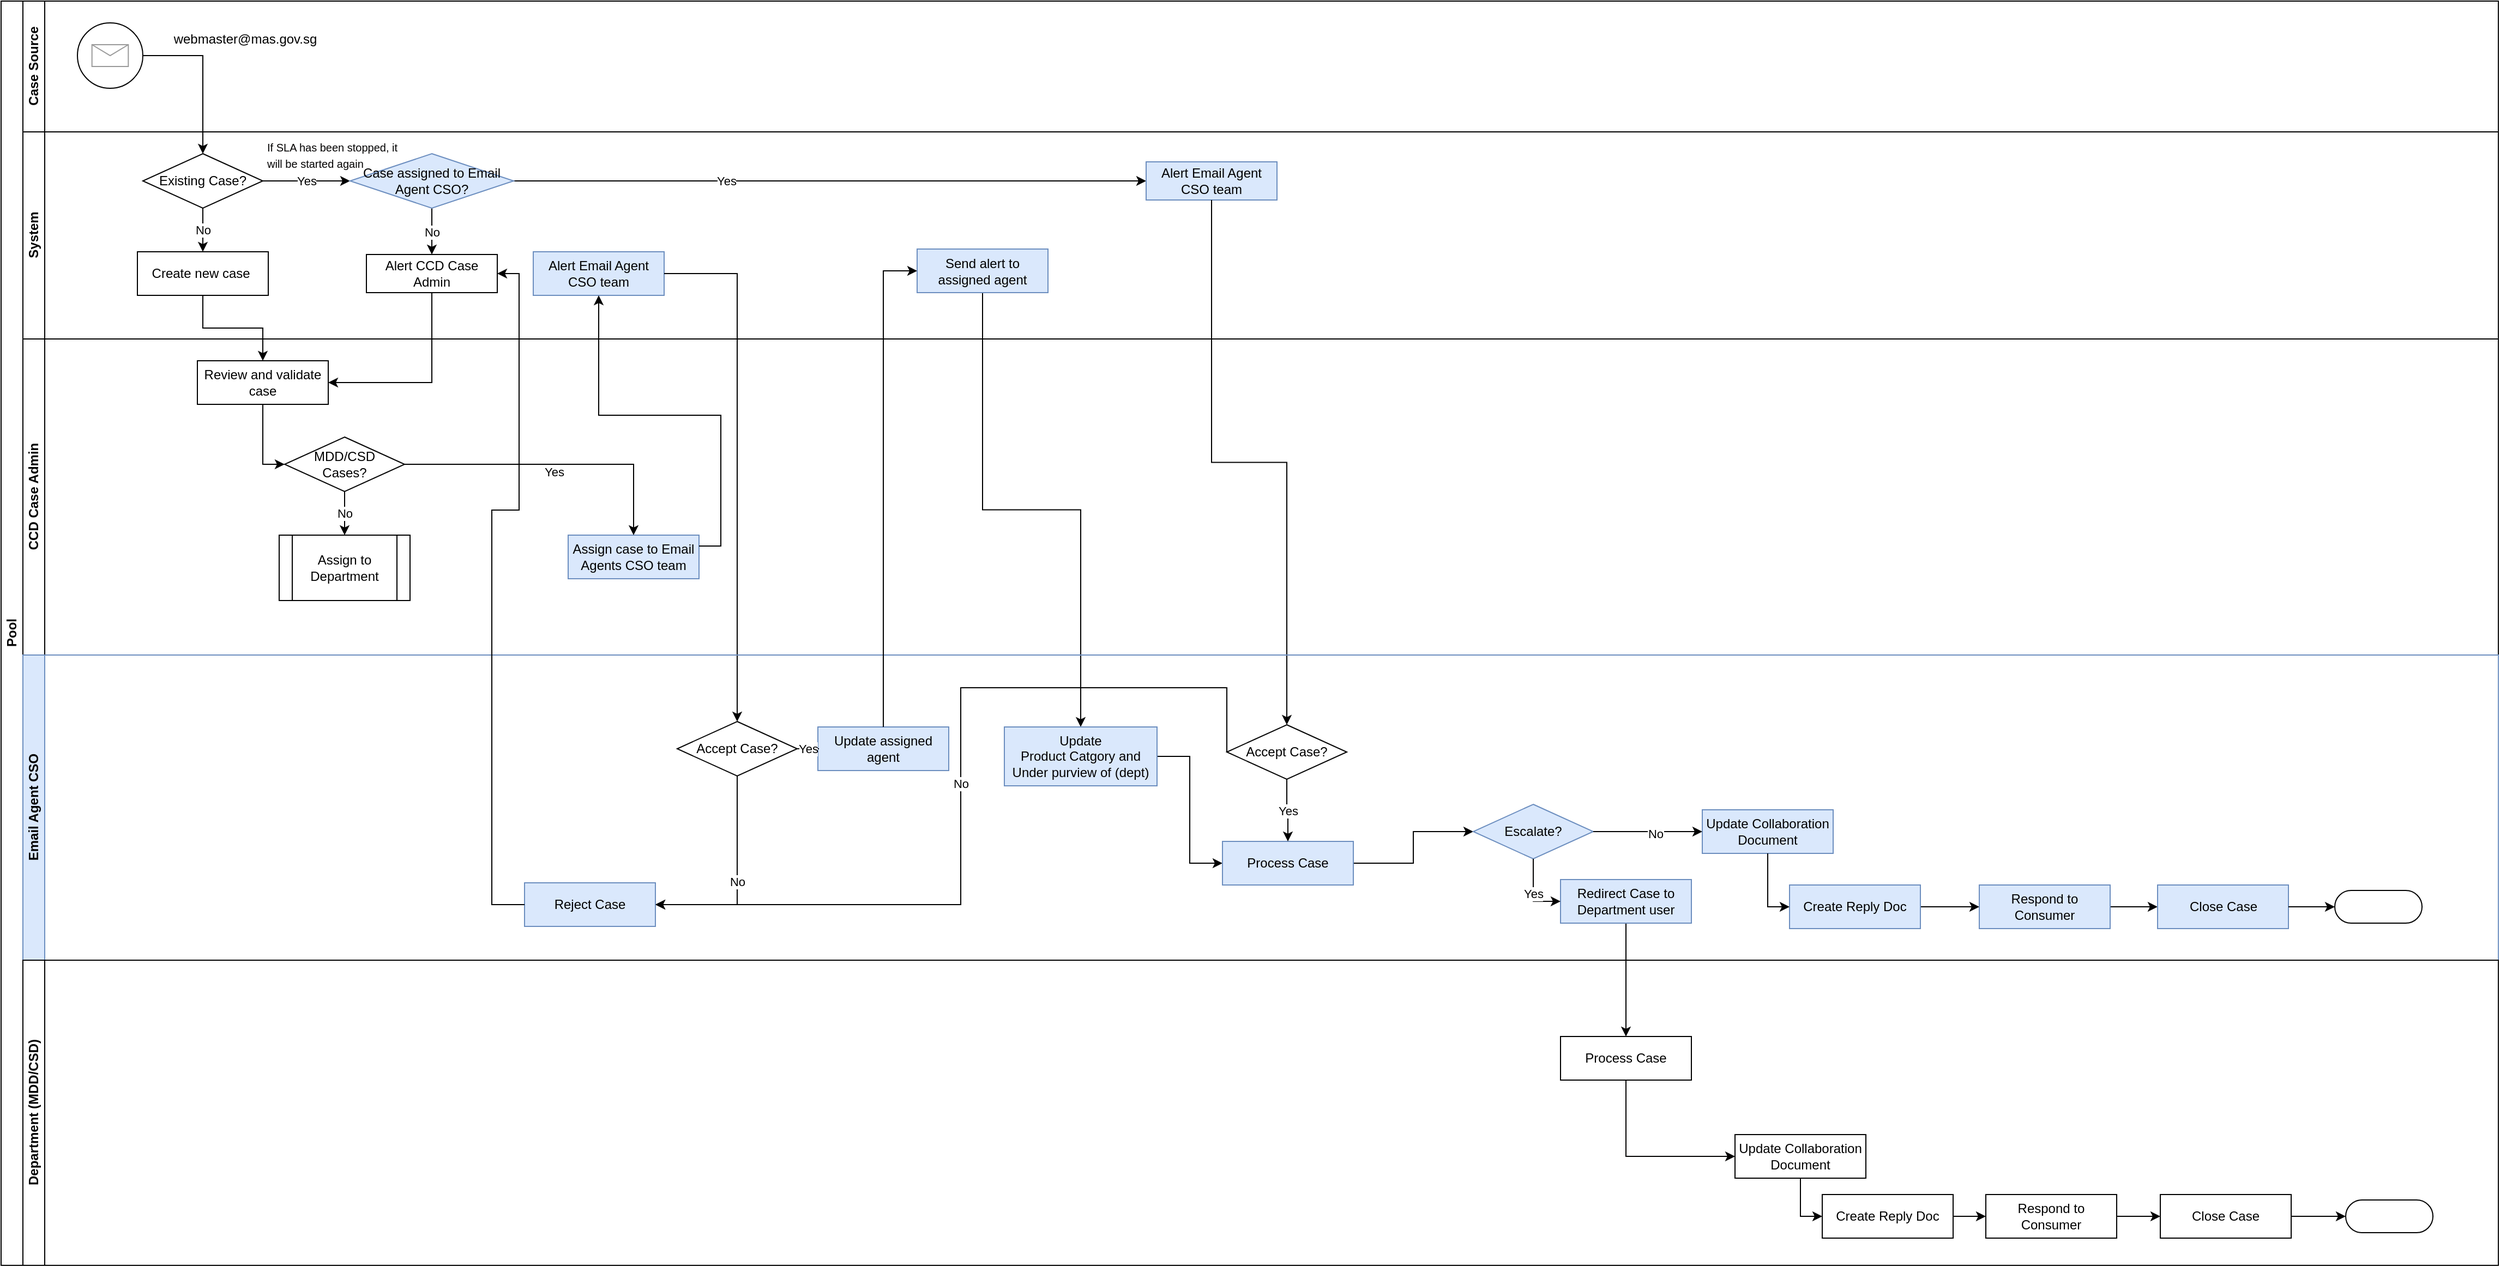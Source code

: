 <mxfile version="22.1.21" type="github">
  <diagram id="kgpKYQtTHZ0yAKxKKP6v" name="Page-1">
    <mxGraphModel dx="1250" dy="1274" grid="1" gridSize="10" guides="1" tooltips="1" connect="1" arrows="1" fold="1" page="1" pageScale="1" pageWidth="850" pageHeight="1100" math="0" shadow="0">
      <root>
        <mxCell id="0" />
        <mxCell id="1" parent="0" />
        <mxCell id="mzh-qhOiG0cxyF0jxg3i-44" value="Pool" style="swimlane;html=1;childLayout=stackLayout;resizeParent=1;resizeParentMax=0;horizontal=0;startSize=20;horizontalStack=0;" vertex="1" parent="1">
          <mxGeometry x="1690" y="190" width="2290" height="1160" as="geometry" />
        </mxCell>
        <mxCell id="mzh-qhOiG0cxyF0jxg3i-45" value="" style="edgeStyle=orthogonalEdgeStyle;rounded=0;orthogonalLoop=1;jettySize=auto;html=1;entryX=0.5;entryY=0;entryDx=0;entryDy=0;exitX=1;exitY=0.5;exitDx=0;exitDy=0;" edge="1" parent="mzh-qhOiG0cxyF0jxg3i-44" source="mzh-qhOiG0cxyF0jxg3i-49" target="mzh-qhOiG0cxyF0jxg3i-55">
          <mxGeometry relative="1" as="geometry">
            <mxPoint x="140" y="60" as="targetPoint" />
          </mxGeometry>
        </mxCell>
        <mxCell id="mzh-qhOiG0cxyF0jxg3i-46" style="edgeStyle=orthogonalEdgeStyle;rounded=0;orthogonalLoop=1;jettySize=auto;html=1;" edge="1" parent="mzh-qhOiG0cxyF0jxg3i-44" source="mzh-qhOiG0cxyF0jxg3i-56" target="mzh-qhOiG0cxyF0jxg3i-67">
          <mxGeometry relative="1" as="geometry" />
        </mxCell>
        <mxCell id="mzh-qhOiG0cxyF0jxg3i-47" style="edgeStyle=orthogonalEdgeStyle;rounded=0;orthogonalLoop=1;jettySize=auto;html=1;" edge="1" parent="mzh-qhOiG0cxyF0jxg3i-44" source="mzh-qhOiG0cxyF0jxg3i-57" target="mzh-qhOiG0cxyF0jxg3i-82">
          <mxGeometry relative="1" as="geometry" />
        </mxCell>
        <mxCell id="mzh-qhOiG0cxyF0jxg3i-48" value="Case Source" style="swimlane;html=1;startSize=20;horizontal=0;" vertex="1" parent="mzh-qhOiG0cxyF0jxg3i-44">
          <mxGeometry x="20" width="2270" height="120" as="geometry" />
        </mxCell>
        <mxCell id="mzh-qhOiG0cxyF0jxg3i-49" value="" style="ellipse;whiteSpace=wrap;html=1;" vertex="1" parent="mzh-qhOiG0cxyF0jxg3i-48">
          <mxGeometry x="50" y="20" width="60" height="60" as="geometry" />
        </mxCell>
        <mxCell id="mzh-qhOiG0cxyF0jxg3i-50" value="" style="verticalLabelPosition=bottom;shadow=0;dashed=0;align=center;html=1;verticalAlign=top;strokeWidth=1;shape=mxgraph.mockup.misc.mail2;strokeColor=#999999;rounded=0;glass=0;" vertex="1" parent="mzh-qhOiG0cxyF0jxg3i-48">
          <mxGeometry x="63.34" y="40" width="33.33" height="20" as="geometry" />
        </mxCell>
        <mxCell id="mzh-qhOiG0cxyF0jxg3i-51" value="webmaster@mas.gov.sg" style="text;html=1;strokeColor=none;fillColor=none;align=center;verticalAlign=middle;whiteSpace=wrap;rounded=0;" vertex="1" parent="mzh-qhOiG0cxyF0jxg3i-48">
          <mxGeometry x="174" y="20" width="60" height="30" as="geometry" />
        </mxCell>
        <mxCell id="mzh-qhOiG0cxyF0jxg3i-52" value="System" style="swimlane;html=1;startSize=20;horizontal=0;" vertex="1" parent="mzh-qhOiG0cxyF0jxg3i-44">
          <mxGeometry x="20" y="120" width="2270" height="190" as="geometry" />
        </mxCell>
        <mxCell id="mzh-qhOiG0cxyF0jxg3i-53" value="No" style="edgeStyle=orthogonalEdgeStyle;rounded=0;orthogonalLoop=1;jettySize=auto;html=1;" edge="1" parent="mzh-qhOiG0cxyF0jxg3i-52" source="mzh-qhOiG0cxyF0jxg3i-55" target="mzh-qhOiG0cxyF0jxg3i-56">
          <mxGeometry relative="1" as="geometry" />
        </mxCell>
        <mxCell id="mzh-qhOiG0cxyF0jxg3i-54" value="Yes" style="edgeStyle=orthogonalEdgeStyle;rounded=0;orthogonalLoop=1;jettySize=auto;html=1;entryX=0;entryY=0.5;entryDx=0;entryDy=0;fontColor=#000000;" edge="1" parent="mzh-qhOiG0cxyF0jxg3i-52" source="mzh-qhOiG0cxyF0jxg3i-55" target="mzh-qhOiG0cxyF0jxg3i-61">
          <mxGeometry relative="1" as="geometry" />
        </mxCell>
        <mxCell id="mzh-qhOiG0cxyF0jxg3i-55" value="Existing Case?" style="rhombus;whiteSpace=wrap;html=1;rounded=0;glass=0;" vertex="1" parent="mzh-qhOiG0cxyF0jxg3i-52">
          <mxGeometry x="110" y="20" width="110" height="50" as="geometry" />
        </mxCell>
        <mxCell id="mzh-qhOiG0cxyF0jxg3i-56" value="Create new case&amp;nbsp;" style="rounded=0;whiteSpace=wrap;html=1;glass=0;shadow=0;" vertex="1" parent="mzh-qhOiG0cxyF0jxg3i-52">
          <mxGeometry x="105" y="110" width="120" height="40" as="geometry" />
        </mxCell>
        <mxCell id="mzh-qhOiG0cxyF0jxg3i-57" value="Send alert to assigned agent" style="rounded=0;whiteSpace=wrap;html=1;glass=0;shadow=0;fillColor=#dae8fc;strokeColor=#6c8ebf;" vertex="1" parent="mzh-qhOiG0cxyF0jxg3i-52">
          <mxGeometry x="820" y="107.5" width="120" height="40" as="geometry" />
        </mxCell>
        <mxCell id="mzh-qhOiG0cxyF0jxg3i-58" style="edgeStyle=orthogonalEdgeStyle;rounded=0;orthogonalLoop=1;jettySize=auto;html=1;fontColor=#000000;" edge="1" parent="mzh-qhOiG0cxyF0jxg3i-52" source="mzh-qhOiG0cxyF0jxg3i-61" target="mzh-qhOiG0cxyF0jxg3i-62">
          <mxGeometry relative="1" as="geometry" />
        </mxCell>
        <mxCell id="mzh-qhOiG0cxyF0jxg3i-59" value="Yes" style="edgeLabel;html=1;align=center;verticalAlign=middle;resizable=0;points=[];" vertex="1" connectable="0" parent="mzh-qhOiG0cxyF0jxg3i-58">
          <mxGeometry x="-0.327" relative="1" as="geometry">
            <mxPoint as="offset" />
          </mxGeometry>
        </mxCell>
        <mxCell id="mzh-qhOiG0cxyF0jxg3i-60" value="No" style="edgeStyle=orthogonalEdgeStyle;rounded=0;orthogonalLoop=1;jettySize=auto;html=1;entryX=0.5;entryY=0;entryDx=0;entryDy=0;fontColor=#000000;" edge="1" parent="mzh-qhOiG0cxyF0jxg3i-52" source="mzh-qhOiG0cxyF0jxg3i-61" target="mzh-qhOiG0cxyF0jxg3i-63">
          <mxGeometry relative="1" as="geometry" />
        </mxCell>
        <mxCell id="mzh-qhOiG0cxyF0jxg3i-61" value="Case assigned to Email Agent CSO?" style="rhombus;whiteSpace=wrap;html=1;rounded=0;glass=0;fillColor=#dae8fc;strokeColor=#6c8ebf;" vertex="1" parent="mzh-qhOiG0cxyF0jxg3i-52">
          <mxGeometry x="300" y="20" width="150" height="50" as="geometry" />
        </mxCell>
        <mxCell id="mzh-qhOiG0cxyF0jxg3i-62" value="Alert Email Agent CSO team" style="whiteSpace=wrap;html=1;rounded=0;glass=0;fillColor=#dae8fc;strokeColor=#6c8ebf;" vertex="1" parent="mzh-qhOiG0cxyF0jxg3i-52">
          <mxGeometry x="1030" y="27.5" width="120" height="35" as="geometry" />
        </mxCell>
        <mxCell id="mzh-qhOiG0cxyF0jxg3i-63" value="Alert CCD Case Admin" style="whiteSpace=wrap;html=1;rounded=0;glass=0;fontColor=#000000;" vertex="1" parent="mzh-qhOiG0cxyF0jxg3i-52">
          <mxGeometry x="315" y="112.5" width="120" height="35" as="geometry" />
        </mxCell>
        <mxCell id="mzh-qhOiG0cxyF0jxg3i-64" value="Alert Email Agent CSO team" style="rounded=0;whiteSpace=wrap;html=1;glass=0;shadow=0;fillColor=#dae8fc;strokeColor=#6c8ebf;" vertex="1" parent="mzh-qhOiG0cxyF0jxg3i-52">
          <mxGeometry x="468" y="110" width="120" height="40" as="geometry" />
        </mxCell>
        <mxCell id="mzh-qhOiG0cxyF0jxg3i-65" value="CCD Case Admin" style="swimlane;html=1;startSize=20;horizontal=0;" vertex="1" parent="mzh-qhOiG0cxyF0jxg3i-44">
          <mxGeometry x="20" y="310" width="2270" height="290" as="geometry" />
        </mxCell>
        <mxCell id="mzh-qhOiG0cxyF0jxg3i-66" style="edgeStyle=orthogonalEdgeStyle;rounded=0;orthogonalLoop=1;jettySize=auto;html=1;entryX=0;entryY=0.5;entryDx=0;entryDy=0;" edge="1" parent="mzh-qhOiG0cxyF0jxg3i-65" source="mzh-qhOiG0cxyF0jxg3i-67" target="mzh-qhOiG0cxyF0jxg3i-72">
          <mxGeometry relative="1" as="geometry" />
        </mxCell>
        <mxCell id="mzh-qhOiG0cxyF0jxg3i-67" value="Review and validate case" style="rounded=0;whiteSpace=wrap;html=1;glass=0;shadow=0;" vertex="1" parent="mzh-qhOiG0cxyF0jxg3i-65">
          <mxGeometry x="160" y="20" width="120" height="40" as="geometry" />
        </mxCell>
        <mxCell id="mzh-qhOiG0cxyF0jxg3i-68" value="Assign case to Email Agents CSO team" style="rounded=0;whiteSpace=wrap;html=1;glass=0;shadow=0;fillColor=#dae8fc;strokeColor=#6c8ebf;" vertex="1" parent="mzh-qhOiG0cxyF0jxg3i-65">
          <mxGeometry x="500" y="180" width="120" height="40" as="geometry" />
        </mxCell>
        <mxCell id="mzh-qhOiG0cxyF0jxg3i-69" style="edgeStyle=orthogonalEdgeStyle;rounded=0;orthogonalLoop=1;jettySize=auto;html=1;entryX=0.5;entryY=0;entryDx=0;entryDy=0;fontColor=#FF562B;exitX=1;exitY=0.5;exitDx=0;exitDy=0;" edge="1" parent="mzh-qhOiG0cxyF0jxg3i-65" source="mzh-qhOiG0cxyF0jxg3i-72" target="mzh-qhOiG0cxyF0jxg3i-68">
          <mxGeometry relative="1" as="geometry" />
        </mxCell>
        <mxCell id="mzh-qhOiG0cxyF0jxg3i-70" value="Yes" style="edgeLabel;html=1;align=center;verticalAlign=middle;resizable=0;points=[];fontColor=#000000;" vertex="1" connectable="0" parent="mzh-qhOiG0cxyF0jxg3i-69">
          <mxGeometry x="-0.005" y="-7" relative="1" as="geometry">
            <mxPoint as="offset" />
          </mxGeometry>
        </mxCell>
        <mxCell id="mzh-qhOiG0cxyF0jxg3i-71" value="No" style="edgeStyle=orthogonalEdgeStyle;rounded=0;orthogonalLoop=1;jettySize=auto;html=1;fontColor=#000000;" edge="1" parent="mzh-qhOiG0cxyF0jxg3i-65" source="mzh-qhOiG0cxyF0jxg3i-72" target="mzh-qhOiG0cxyF0jxg3i-73">
          <mxGeometry relative="1" as="geometry" />
        </mxCell>
        <mxCell id="mzh-qhOiG0cxyF0jxg3i-72" value="MDD/CSD &lt;br&gt;Cases?" style="rhombus;whiteSpace=wrap;html=1;rounded=0;glass=0;" vertex="1" parent="mzh-qhOiG0cxyF0jxg3i-65">
          <mxGeometry x="240" y="90" width="110" height="50" as="geometry" />
        </mxCell>
        <mxCell id="mzh-qhOiG0cxyF0jxg3i-73" value="Assign to Department" style="shape=process;whiteSpace=wrap;html=1;backgroundOutline=1;fontColor=#000000;" vertex="1" parent="mzh-qhOiG0cxyF0jxg3i-65">
          <mxGeometry x="235" y="180" width="120" height="60" as="geometry" />
        </mxCell>
        <mxCell id="mzh-qhOiG0cxyF0jxg3i-74" value="" style="edgeStyle=orthogonalEdgeStyle;rounded=0;orthogonalLoop=1;jettySize=auto;html=1;fontColor=#FF562B;" edge="1" parent="mzh-qhOiG0cxyF0jxg3i-44" source="mzh-qhOiG0cxyF0jxg3i-89" target="mzh-qhOiG0cxyF0jxg3i-106">
          <mxGeometry relative="1" as="geometry" />
        </mxCell>
        <mxCell id="mzh-qhOiG0cxyF0jxg3i-75" style="edgeStyle=orthogonalEdgeStyle;rounded=0;orthogonalLoop=1;jettySize=auto;html=1;entryX=0.5;entryY=0;entryDx=0;entryDy=0;fontColor=#000000;" edge="1" parent="mzh-qhOiG0cxyF0jxg3i-44" source="mzh-qhOiG0cxyF0jxg3i-62" target="mzh-qhOiG0cxyF0jxg3i-103">
          <mxGeometry relative="1" as="geometry" />
        </mxCell>
        <mxCell id="mzh-qhOiG0cxyF0jxg3i-76" style="edgeStyle=orthogonalEdgeStyle;rounded=0;orthogonalLoop=1;jettySize=auto;html=1;entryX=1;entryY=0.5;entryDx=0;entryDy=0;fontColor=#000000;exitX=0.5;exitY=1;exitDx=0;exitDy=0;" edge="1" parent="mzh-qhOiG0cxyF0jxg3i-44" source="mzh-qhOiG0cxyF0jxg3i-63" target="mzh-qhOiG0cxyF0jxg3i-67">
          <mxGeometry relative="1" as="geometry" />
        </mxCell>
        <mxCell id="mzh-qhOiG0cxyF0jxg3i-77" style="edgeStyle=orthogonalEdgeStyle;rounded=0;orthogonalLoop=1;jettySize=auto;html=1;entryX=0.5;entryY=1;entryDx=0;entryDy=0;fontColor=#000000;exitX=1;exitY=0.25;exitDx=0;exitDy=0;" edge="1" parent="mzh-qhOiG0cxyF0jxg3i-44" source="mzh-qhOiG0cxyF0jxg3i-68" target="mzh-qhOiG0cxyF0jxg3i-64">
          <mxGeometry relative="1" as="geometry" />
        </mxCell>
        <mxCell id="mzh-qhOiG0cxyF0jxg3i-78" style="edgeStyle=orthogonalEdgeStyle;rounded=0;orthogonalLoop=1;jettySize=auto;html=1;fontColor=#000000;exitX=1;exitY=0.5;exitDx=0;exitDy=0;entryX=0.5;entryY=0;entryDx=0;entryDy=0;" edge="1" parent="mzh-qhOiG0cxyF0jxg3i-44" source="mzh-qhOiG0cxyF0jxg3i-64" target="mzh-qhOiG0cxyF0jxg3i-99">
          <mxGeometry relative="1" as="geometry" />
        </mxCell>
        <mxCell id="mzh-qhOiG0cxyF0jxg3i-79" value="Email Agent CSO" style="swimlane;html=1;startSize=20;horizontal=0;fillColor=#dae8fc;strokeColor=#6c8ebf;" vertex="1" parent="mzh-qhOiG0cxyF0jxg3i-44">
          <mxGeometry x="20" y="600" width="2270" height="280" as="geometry" />
        </mxCell>
        <mxCell id="mzh-qhOiG0cxyF0jxg3i-80" value="Update assigned agent" style="rounded=0;whiteSpace=wrap;html=1;glass=0;shadow=0;fillColor=#dae8fc;strokeColor=#6c8ebf;" vertex="1" parent="mzh-qhOiG0cxyF0jxg3i-79">
          <mxGeometry x="729" y="66" width="120" height="40" as="geometry" />
        </mxCell>
        <mxCell id="mzh-qhOiG0cxyF0jxg3i-81" style="edgeStyle=orthogonalEdgeStyle;rounded=0;orthogonalLoop=1;jettySize=auto;html=1;fontColor=#FF562B;entryX=0;entryY=0.5;entryDx=0;entryDy=0;" edge="1" parent="mzh-qhOiG0cxyF0jxg3i-79" source="mzh-qhOiG0cxyF0jxg3i-82" target="mzh-qhOiG0cxyF0jxg3i-84">
          <mxGeometry relative="1" as="geometry" />
        </mxCell>
        <mxCell id="mzh-qhOiG0cxyF0jxg3i-82" value="Update &lt;br&gt;&lt;font color=&quot;#030202&quot;&gt;Product Catgory and Under purview of (dept)&lt;/font&gt;" style="whiteSpace=wrap;html=1;rounded=0;glass=0;fillColor=#dae8fc;strokeColor=#6c8ebf;" vertex="1" parent="mzh-qhOiG0cxyF0jxg3i-79">
          <mxGeometry x="900" y="66" width="140" height="54" as="geometry" />
        </mxCell>
        <mxCell id="mzh-qhOiG0cxyF0jxg3i-83" style="edgeStyle=orthogonalEdgeStyle;rounded=0;orthogonalLoop=1;jettySize=auto;html=1;entryX=0;entryY=0.5;entryDx=0;entryDy=0;fontColor=#FF562B;" edge="1" parent="mzh-qhOiG0cxyF0jxg3i-79" source="mzh-qhOiG0cxyF0jxg3i-84" target="mzh-qhOiG0cxyF0jxg3i-85">
          <mxGeometry relative="1" as="geometry" />
        </mxCell>
        <mxCell id="mzh-qhOiG0cxyF0jxg3i-84" value="Process Case" style="whiteSpace=wrap;html=1;rounded=0;glass=0;fillColor=#dae8fc;strokeColor=#6c8ebf;" vertex="1" parent="mzh-qhOiG0cxyF0jxg3i-79">
          <mxGeometry x="1100" y="171" width="120" height="40" as="geometry" />
        </mxCell>
        <mxCell id="mzh-qhOiG0cxyF0jxg3i-85" value="Escalate?" style="rhombus;whiteSpace=wrap;html=1;rounded=0;glass=0;fillColor=#dae8fc;strokeColor=#6c8ebf;" vertex="1" parent="mzh-qhOiG0cxyF0jxg3i-79">
          <mxGeometry x="1330" y="137" width="110" height="50" as="geometry" />
        </mxCell>
        <mxCell id="mzh-qhOiG0cxyF0jxg3i-86" value="Update Collaboration Document" style="whiteSpace=wrap;html=1;rounded=0;glass=0;fillColor=#dae8fc;strokeColor=#6c8ebf;" vertex="1" parent="mzh-qhOiG0cxyF0jxg3i-79">
          <mxGeometry x="1540" y="142" width="120" height="40" as="geometry" />
        </mxCell>
        <mxCell id="mzh-qhOiG0cxyF0jxg3i-87" style="edgeStyle=orthogonalEdgeStyle;rounded=0;orthogonalLoop=1;jettySize=auto;html=1;entryX=0;entryY=0.5;entryDx=0;entryDy=0;fontColor=#FF562B;" edge="1" parent="mzh-qhOiG0cxyF0jxg3i-79" source="mzh-qhOiG0cxyF0jxg3i-85" target="mzh-qhOiG0cxyF0jxg3i-86">
          <mxGeometry relative="1" as="geometry" />
        </mxCell>
        <mxCell id="mzh-qhOiG0cxyF0jxg3i-88" value="No" style="edgeLabel;html=1;align=center;verticalAlign=middle;resizable=0;points=[];" vertex="1" connectable="0" parent="mzh-qhOiG0cxyF0jxg3i-87">
          <mxGeometry x="0.143" y="-2" relative="1" as="geometry">
            <mxPoint as="offset" />
          </mxGeometry>
        </mxCell>
        <mxCell id="mzh-qhOiG0cxyF0jxg3i-89" value="Redirect Case to Department user" style="whiteSpace=wrap;html=1;rounded=0;glass=0;fillColor=#dae8fc;strokeColor=#6c8ebf;" vertex="1" parent="mzh-qhOiG0cxyF0jxg3i-79">
          <mxGeometry x="1410" y="206" width="120" height="40" as="geometry" />
        </mxCell>
        <mxCell id="mzh-qhOiG0cxyF0jxg3i-90" value="&lt;font color=&quot;#030202&quot;&gt;Yes&lt;/font&gt;" style="edgeStyle=orthogonalEdgeStyle;rounded=0;orthogonalLoop=1;jettySize=auto;html=1;entryX=0;entryY=0.5;entryDx=0;entryDy=0;fontColor=#FF562B;strokeColor=#030202;" edge="1" parent="mzh-qhOiG0cxyF0jxg3i-79" source="mzh-qhOiG0cxyF0jxg3i-85" target="mzh-qhOiG0cxyF0jxg3i-89">
          <mxGeometry relative="1" as="geometry" />
        </mxCell>
        <mxCell id="mzh-qhOiG0cxyF0jxg3i-91" style="edgeStyle=orthogonalEdgeStyle;rounded=0;orthogonalLoop=1;jettySize=auto;html=1;entryX=0;entryY=0.5;entryDx=0;entryDy=0;" edge="1" parent="mzh-qhOiG0cxyF0jxg3i-79" source="mzh-qhOiG0cxyF0jxg3i-92" target="mzh-qhOiG0cxyF0jxg3i-96">
          <mxGeometry relative="1" as="geometry" />
        </mxCell>
        <mxCell id="mzh-qhOiG0cxyF0jxg3i-92" value="Respond to Consumer" style="whiteSpace=wrap;html=1;rounded=0;glass=0;fillColor=#dae8fc;strokeColor=#6c8ebf;" vertex="1" parent="mzh-qhOiG0cxyF0jxg3i-79">
          <mxGeometry x="1794" y="211" width="120" height="40" as="geometry" />
        </mxCell>
        <mxCell id="mzh-qhOiG0cxyF0jxg3i-93" style="edgeStyle=orthogonalEdgeStyle;rounded=0;orthogonalLoop=1;jettySize=auto;html=1;entryX=0;entryY=0.5;entryDx=0;entryDy=0;" edge="1" parent="mzh-qhOiG0cxyF0jxg3i-79" source="mzh-qhOiG0cxyF0jxg3i-94" target="mzh-qhOiG0cxyF0jxg3i-92">
          <mxGeometry relative="1" as="geometry" />
        </mxCell>
        <mxCell id="mzh-qhOiG0cxyF0jxg3i-94" value="Create Reply Doc" style="whiteSpace=wrap;html=1;rounded=0;glass=0;fillColor=#dae8fc;strokeColor=#6c8ebf;" vertex="1" parent="mzh-qhOiG0cxyF0jxg3i-79">
          <mxGeometry x="1620" y="211" width="120" height="40" as="geometry" />
        </mxCell>
        <mxCell id="mzh-qhOiG0cxyF0jxg3i-95" style="edgeStyle=orthogonalEdgeStyle;rounded=0;orthogonalLoop=1;jettySize=auto;html=1;entryX=0;entryY=0.5;entryDx=0;entryDy=0;" edge="1" parent="mzh-qhOiG0cxyF0jxg3i-79" source="mzh-qhOiG0cxyF0jxg3i-86" target="mzh-qhOiG0cxyF0jxg3i-94">
          <mxGeometry relative="1" as="geometry" />
        </mxCell>
        <mxCell id="mzh-qhOiG0cxyF0jxg3i-96" value="Close Case" style="whiteSpace=wrap;html=1;rounded=0;glass=0;fillColor=#dae8fc;strokeColor=#6c8ebf;" vertex="1" parent="mzh-qhOiG0cxyF0jxg3i-79">
          <mxGeometry x="1957.5" y="211" width="120" height="40" as="geometry" />
        </mxCell>
        <mxCell id="mzh-qhOiG0cxyF0jxg3i-97" value="Yes" style="edgeStyle=orthogonalEdgeStyle;rounded=0;orthogonalLoop=1;jettySize=auto;html=1;entryX=0;entryY=0.5;entryDx=0;entryDy=0;" edge="1" parent="mzh-qhOiG0cxyF0jxg3i-79" source="mzh-qhOiG0cxyF0jxg3i-99" target="mzh-qhOiG0cxyF0jxg3i-80">
          <mxGeometry relative="1" as="geometry" />
        </mxCell>
        <mxCell id="mzh-qhOiG0cxyF0jxg3i-98" value="No" style="edgeStyle=orthogonalEdgeStyle;rounded=0;orthogonalLoop=1;jettySize=auto;html=1;entryX=1;entryY=0.5;entryDx=0;entryDy=0;exitX=0.5;exitY=1;exitDx=0;exitDy=0;" edge="1" parent="mzh-qhOiG0cxyF0jxg3i-79" source="mzh-qhOiG0cxyF0jxg3i-99" target="mzh-qhOiG0cxyF0jxg3i-100">
          <mxGeometry relative="1" as="geometry" />
        </mxCell>
        <mxCell id="mzh-qhOiG0cxyF0jxg3i-99" value="Accept Case?" style="rhombus;whiteSpace=wrap;html=1;rounded=0;glass=0;" vertex="1" parent="mzh-qhOiG0cxyF0jxg3i-79">
          <mxGeometry x="600" y="61" width="110" height="50" as="geometry" />
        </mxCell>
        <mxCell id="mzh-qhOiG0cxyF0jxg3i-100" value="Reject Case" style="rounded=0;whiteSpace=wrap;html=1;glass=0;shadow=0;fillColor=#dae8fc;strokeColor=#6c8ebf;" vertex="1" parent="mzh-qhOiG0cxyF0jxg3i-79">
          <mxGeometry x="460" y="209" width="120" height="40" as="geometry" />
        </mxCell>
        <mxCell id="mzh-qhOiG0cxyF0jxg3i-101" value="Yes" style="edgeStyle=orthogonalEdgeStyle;rounded=0;orthogonalLoop=1;jettySize=auto;html=1;" edge="1" parent="mzh-qhOiG0cxyF0jxg3i-79" source="mzh-qhOiG0cxyF0jxg3i-103" target="mzh-qhOiG0cxyF0jxg3i-84">
          <mxGeometry relative="1" as="geometry" />
        </mxCell>
        <mxCell id="mzh-qhOiG0cxyF0jxg3i-102" value="No" style="edgeStyle=orthogonalEdgeStyle;rounded=0;orthogonalLoop=1;jettySize=auto;html=1;entryX=1;entryY=0.5;entryDx=0;entryDy=0;exitX=0;exitY=0.5;exitDx=0;exitDy=0;" edge="1" parent="mzh-qhOiG0cxyF0jxg3i-79" source="mzh-qhOiG0cxyF0jxg3i-103" target="mzh-qhOiG0cxyF0jxg3i-100">
          <mxGeometry relative="1" as="geometry">
            <Array as="points">
              <mxPoint x="1104" y="30" />
              <mxPoint x="860" y="30" />
              <mxPoint x="860" y="229" />
            </Array>
          </mxGeometry>
        </mxCell>
        <mxCell id="mzh-qhOiG0cxyF0jxg3i-103" value="Accept Case?" style="rhombus;whiteSpace=wrap;html=1;rounded=0;glass=0;" vertex="1" parent="mzh-qhOiG0cxyF0jxg3i-79">
          <mxGeometry x="1104" y="64" width="110" height="50" as="geometry" />
        </mxCell>
        <mxCell id="mzh-qhOiG0cxyF0jxg3i-104" value="Department (MDD/CSD)" style="swimlane;html=1;startSize=20;horizontal=0;" vertex="1" parent="mzh-qhOiG0cxyF0jxg3i-44">
          <mxGeometry x="20" y="880" width="2270" height="280" as="geometry" />
        </mxCell>
        <mxCell id="mzh-qhOiG0cxyF0jxg3i-105" style="edgeStyle=orthogonalEdgeStyle;rounded=0;orthogonalLoop=1;jettySize=auto;html=1;entryX=0;entryY=0.5;entryDx=0;entryDy=0;strokeColor=#030202;fontColor=#030202;exitX=0.5;exitY=1;exitDx=0;exitDy=0;" edge="1" parent="mzh-qhOiG0cxyF0jxg3i-104" source="mzh-qhOiG0cxyF0jxg3i-106" target="mzh-qhOiG0cxyF0jxg3i-108">
          <mxGeometry relative="1" as="geometry" />
        </mxCell>
        <mxCell id="mzh-qhOiG0cxyF0jxg3i-106" value="Process Case" style="whiteSpace=wrap;html=1;rounded=0;glass=0;" vertex="1" parent="mzh-qhOiG0cxyF0jxg3i-104">
          <mxGeometry x="1410" y="70" width="120" height="40" as="geometry" />
        </mxCell>
        <mxCell id="mzh-qhOiG0cxyF0jxg3i-107" style="edgeStyle=orthogonalEdgeStyle;rounded=0;orthogonalLoop=1;jettySize=auto;html=1;entryX=0;entryY=0.5;entryDx=0;entryDy=0;" edge="1" parent="mzh-qhOiG0cxyF0jxg3i-104" source="mzh-qhOiG0cxyF0jxg3i-108" target="mzh-qhOiG0cxyF0jxg3i-110">
          <mxGeometry relative="1" as="geometry" />
        </mxCell>
        <mxCell id="mzh-qhOiG0cxyF0jxg3i-108" value="Update Collaboration Document" style="whiteSpace=wrap;html=1;rounded=0;glass=0;" vertex="1" parent="mzh-qhOiG0cxyF0jxg3i-104">
          <mxGeometry x="1570" y="160" width="120" height="40" as="geometry" />
        </mxCell>
        <mxCell id="mzh-qhOiG0cxyF0jxg3i-109" style="edgeStyle=orthogonalEdgeStyle;rounded=0;orthogonalLoop=1;jettySize=auto;html=1;entryX=0;entryY=0.5;entryDx=0;entryDy=0;" edge="1" parent="mzh-qhOiG0cxyF0jxg3i-104" source="mzh-qhOiG0cxyF0jxg3i-110" target="mzh-qhOiG0cxyF0jxg3i-111">
          <mxGeometry relative="1" as="geometry" />
        </mxCell>
        <mxCell id="mzh-qhOiG0cxyF0jxg3i-110" value="Create Reply Doc" style="whiteSpace=wrap;html=1;rounded=0;glass=0;" vertex="1" parent="mzh-qhOiG0cxyF0jxg3i-104">
          <mxGeometry x="1650" y="215" width="120" height="40" as="geometry" />
        </mxCell>
        <mxCell id="mzh-qhOiG0cxyF0jxg3i-111" value="Respond to Consumer" style="whiteSpace=wrap;html=1;rounded=0;glass=0;" vertex="1" parent="mzh-qhOiG0cxyF0jxg3i-104">
          <mxGeometry x="1800" y="215" width="120" height="40" as="geometry" />
        </mxCell>
        <mxCell id="mzh-qhOiG0cxyF0jxg3i-112" value="Close Case" style="whiteSpace=wrap;html=1;rounded=0;glass=0;" vertex="1" parent="mzh-qhOiG0cxyF0jxg3i-104">
          <mxGeometry x="1960" y="215" width="120" height="40" as="geometry" />
        </mxCell>
        <mxCell id="mzh-qhOiG0cxyF0jxg3i-113" style="edgeStyle=orthogonalEdgeStyle;rounded=0;orthogonalLoop=1;jettySize=auto;html=1;entryX=0;entryY=0.5;entryDx=0;entryDy=0;" edge="1" parent="mzh-qhOiG0cxyF0jxg3i-104" source="mzh-qhOiG0cxyF0jxg3i-111" target="mzh-qhOiG0cxyF0jxg3i-112">
          <mxGeometry relative="1" as="geometry" />
        </mxCell>
        <mxCell id="mzh-qhOiG0cxyF0jxg3i-114" style="edgeStyle=orthogonalEdgeStyle;rounded=0;orthogonalLoop=1;jettySize=auto;html=1;entryX=0;entryY=0.5;entryDx=0;entryDy=0;" edge="1" parent="mzh-qhOiG0cxyF0jxg3i-44" source="mzh-qhOiG0cxyF0jxg3i-80" target="mzh-qhOiG0cxyF0jxg3i-57">
          <mxGeometry relative="1" as="geometry" />
        </mxCell>
        <mxCell id="mzh-qhOiG0cxyF0jxg3i-115" style="edgeStyle=orthogonalEdgeStyle;rounded=0;orthogonalLoop=1;jettySize=auto;html=1;entryX=1;entryY=0.5;entryDx=0;entryDy=0;exitX=0;exitY=0.5;exitDx=0;exitDy=0;" edge="1" parent="mzh-qhOiG0cxyF0jxg3i-44" source="mzh-qhOiG0cxyF0jxg3i-100" target="mzh-qhOiG0cxyF0jxg3i-63">
          <mxGeometry relative="1" as="geometry">
            <Array as="points">
              <mxPoint x="450" y="829" />
              <mxPoint x="450" y="467" />
              <mxPoint x="475" y="467" />
              <mxPoint x="475" y="250" />
            </Array>
          </mxGeometry>
        </mxCell>
        <mxCell id="mzh-qhOiG0cxyF0jxg3i-116" value="" style="html=1;dashed=0;whitespace=wrap;shape=mxgraph.dfd.start;fontColor=#000000;" vertex="1" parent="1">
          <mxGeometry x="3830" y="1006" width="80" height="30" as="geometry" />
        </mxCell>
        <mxCell id="mzh-qhOiG0cxyF0jxg3i-117" value="" style="edgeStyle=orthogonalEdgeStyle;rounded=0;orthogonalLoop=1;jettySize=auto;html=1;fontColor=#000000;startArrow=none;" edge="1" parent="1" source="mzh-qhOiG0cxyF0jxg3i-96" target="mzh-qhOiG0cxyF0jxg3i-116">
          <mxGeometry relative="1" as="geometry" />
        </mxCell>
        <mxCell id="mzh-qhOiG0cxyF0jxg3i-118" value="" style="html=1;dashed=0;whitespace=wrap;shape=mxgraph.dfd.start;fontColor=#000000;" vertex="1" parent="1">
          <mxGeometry x="3840" y="1290" width="80" height="30" as="geometry" />
        </mxCell>
        <mxCell id="mzh-qhOiG0cxyF0jxg3i-119" style="edgeStyle=orthogonalEdgeStyle;rounded=0;orthogonalLoop=1;jettySize=auto;html=1;" edge="1" parent="1" source="mzh-qhOiG0cxyF0jxg3i-112" target="mzh-qhOiG0cxyF0jxg3i-118">
          <mxGeometry relative="1" as="geometry" />
        </mxCell>
        <mxCell id="mzh-qhOiG0cxyF0jxg3i-120" value="&lt;font style=&quot;font-size: 10px;&quot;&gt;If SLA has been stopped, it will be started again&lt;/font&gt;" style="text;html=1;strokeColor=none;fillColor=none;align=left;verticalAlign=middle;whiteSpace=wrap;rounded=0;fontColor=#030202;" vertex="1" parent="1">
          <mxGeometry x="1932" y="316" width="123" height="30" as="geometry" />
        </mxCell>
      </root>
    </mxGraphModel>
  </diagram>
</mxfile>
